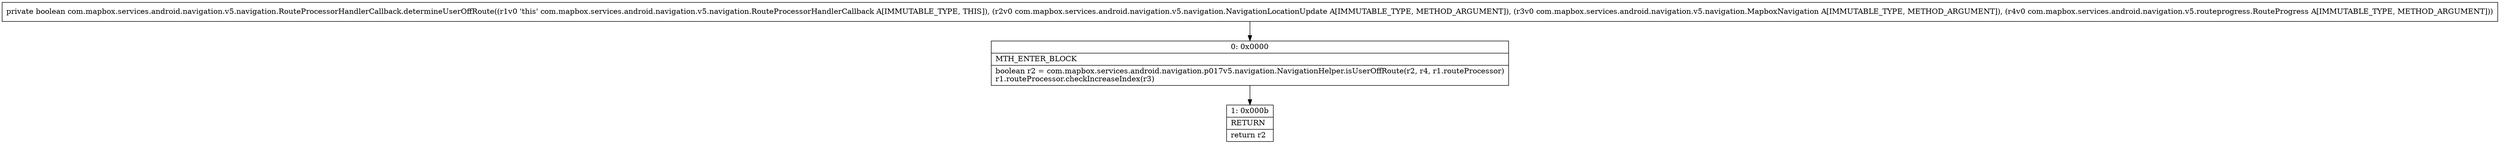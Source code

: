 digraph "CFG forcom.mapbox.services.android.navigation.v5.navigation.RouteProcessorHandlerCallback.determineUserOffRoute(Lcom\/mapbox\/services\/android\/navigation\/v5\/navigation\/NavigationLocationUpdate;Lcom\/mapbox\/services\/android\/navigation\/v5\/navigation\/MapboxNavigation;Lcom\/mapbox\/services\/android\/navigation\/v5\/routeprogress\/RouteProgress;)Z" {
Node_0 [shape=record,label="{0\:\ 0x0000|MTH_ENTER_BLOCK\l|boolean r2 = com.mapbox.services.android.navigation.p017v5.navigation.NavigationHelper.isUserOffRoute(r2, r4, r1.routeProcessor)\lr1.routeProcessor.checkIncreaseIndex(r3)\l}"];
Node_1 [shape=record,label="{1\:\ 0x000b|RETURN\l|return r2\l}"];
MethodNode[shape=record,label="{private boolean com.mapbox.services.android.navigation.v5.navigation.RouteProcessorHandlerCallback.determineUserOffRoute((r1v0 'this' com.mapbox.services.android.navigation.v5.navigation.RouteProcessorHandlerCallback A[IMMUTABLE_TYPE, THIS]), (r2v0 com.mapbox.services.android.navigation.v5.navigation.NavigationLocationUpdate A[IMMUTABLE_TYPE, METHOD_ARGUMENT]), (r3v0 com.mapbox.services.android.navigation.v5.navigation.MapboxNavigation A[IMMUTABLE_TYPE, METHOD_ARGUMENT]), (r4v0 com.mapbox.services.android.navigation.v5.routeprogress.RouteProgress A[IMMUTABLE_TYPE, METHOD_ARGUMENT])) }"];
MethodNode -> Node_0;
Node_0 -> Node_1;
}

